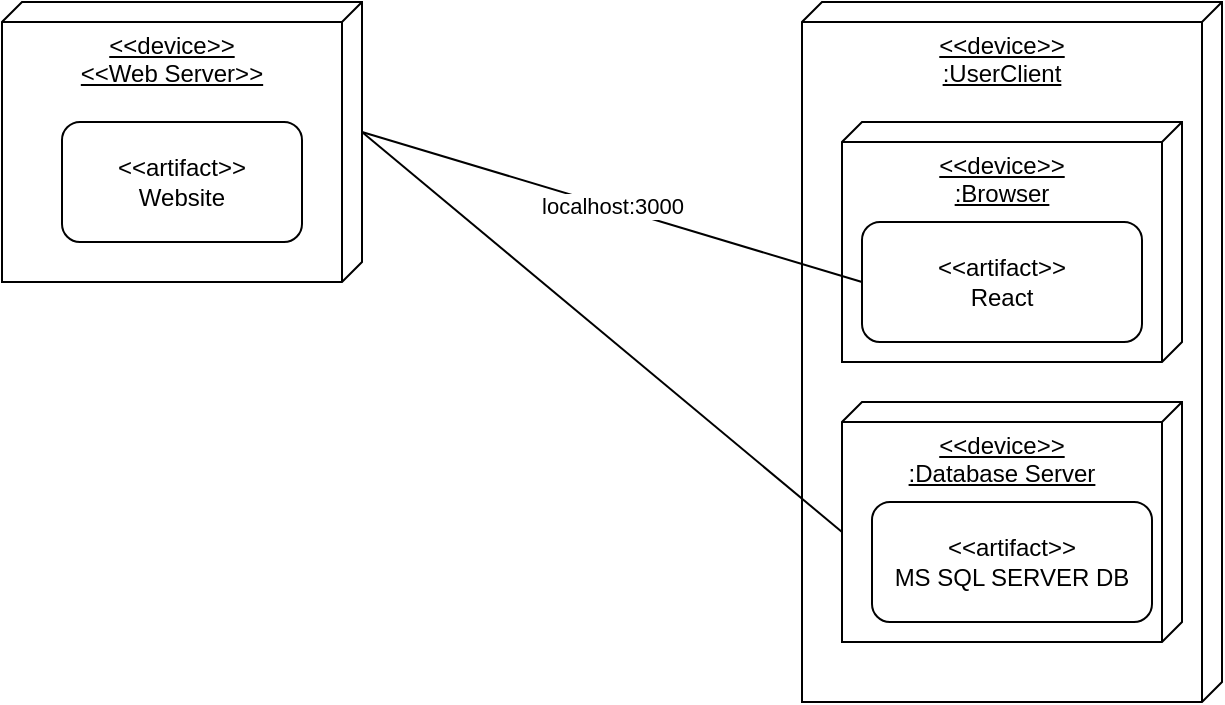 <mxfile version="21.3.7" type="device">
  <diagram name="Страница 1" id="nMRgs3bLhtDG-8_shzr4">
    <mxGraphModel dx="1434" dy="754" grid="1" gridSize="10" guides="1" tooltips="1" connect="1" arrows="1" fold="1" page="1" pageScale="1" pageWidth="827" pageHeight="1169" math="0" shadow="0">
      <root>
        <mxCell id="0" />
        <mxCell id="1" parent="0" />
        <mxCell id="x5-sr8hhguwtfai4uZ6X-26" value="&lt;div align=&quot;center&quot;&gt;&amp;lt;&amp;lt;device&amp;gt;&amp;gt;&lt;/div&gt;&lt;div align=&quot;center&quot;&gt;&amp;lt;&amp;lt;Web Server&amp;gt;&amp;gt;&lt;br&gt;&lt;/div&gt;" style="verticalAlign=top;align=center;spacingTop=8;spacingLeft=2;spacingRight=12;shape=cube;size=10;direction=south;fontStyle=4;html=1;whiteSpace=wrap;" vertex="1" parent="1">
          <mxGeometry x="90" y="150" width="180" height="140" as="geometry" />
        </mxCell>
        <mxCell id="x5-sr8hhguwtfai4uZ6X-27" value="&lt;div align=&quot;center&quot;&gt;&amp;lt;&amp;lt;device&amp;gt;&amp;gt;&lt;/div&gt;&lt;div align=&quot;center&quot;&gt;:UserClient&lt;br&gt;&lt;/div&gt;" style="verticalAlign=top;align=center;spacingTop=8;spacingLeft=2;spacingRight=12;shape=cube;size=10;direction=south;fontStyle=4;html=1;whiteSpace=wrap;" vertex="1" parent="1">
          <mxGeometry x="490" y="150" width="210" height="350" as="geometry" />
        </mxCell>
        <mxCell id="x5-sr8hhguwtfai4uZ6X-30" value="&amp;lt;&amp;lt;artifact&amp;gt;&amp;gt;&lt;br&gt;Website" style="rounded=1;whiteSpace=wrap;html=1;" vertex="1" parent="1">
          <mxGeometry x="120" y="210" width="120" height="60" as="geometry" />
        </mxCell>
        <mxCell id="x5-sr8hhguwtfai4uZ6X-31" value="&lt;div align=&quot;center&quot;&gt;&amp;lt;&amp;lt;device&amp;gt;&amp;gt;&lt;/div&gt;&lt;div align=&quot;center&quot;&gt;:Browser&lt;br&gt;&lt;/div&gt;" style="verticalAlign=top;align=center;spacingTop=8;spacingLeft=2;spacingRight=12;shape=cube;size=10;direction=south;fontStyle=4;html=1;whiteSpace=wrap;" vertex="1" parent="1">
          <mxGeometry x="510" y="210" width="170" height="120" as="geometry" />
        </mxCell>
        <mxCell id="x5-sr8hhguwtfai4uZ6X-32" value="&lt;div&gt;&amp;lt;&amp;lt;artifact&amp;gt;&amp;gt;&lt;/div&gt;&lt;div&gt;React&lt;/div&gt;" style="rounded=1;whiteSpace=wrap;html=1;" vertex="1" parent="1">
          <mxGeometry x="520" y="260" width="140" height="60" as="geometry" />
        </mxCell>
        <mxCell id="x5-sr8hhguwtfai4uZ6X-34" value="&lt;div align=&quot;center&quot;&gt;&amp;lt;&amp;lt;device&amp;gt;&amp;gt;&lt;/div&gt;&lt;div align=&quot;center&quot;&gt;:Database Server&lt;br&gt;&lt;/div&gt;" style="verticalAlign=top;align=center;spacingTop=8;spacingLeft=2;spacingRight=12;shape=cube;size=10;direction=south;fontStyle=4;html=1;whiteSpace=wrap;" vertex="1" parent="1">
          <mxGeometry x="510" y="350" width="170" height="120" as="geometry" />
        </mxCell>
        <mxCell id="x5-sr8hhguwtfai4uZ6X-35" value="&lt;div&gt;&amp;lt;&amp;lt;artifact&amp;gt;&amp;gt;&lt;/div&gt;&lt;div&gt;MS SQL SERVER DB&lt;br&gt;&lt;/div&gt;" style="rounded=1;whiteSpace=wrap;html=1;" vertex="1" parent="1">
          <mxGeometry x="525" y="400" width="140" height="60" as="geometry" />
        </mxCell>
        <mxCell id="x5-sr8hhguwtfai4uZ6X-36" value="" style="endArrow=none;html=1;rounded=0;entryX=0;entryY=0;entryDx=65;entryDy=170;entryPerimeter=0;exitX=0;exitY=0;exitDx=65;exitDy=0;exitPerimeter=0;" edge="1" parent="1" source="x5-sr8hhguwtfai4uZ6X-26" target="x5-sr8hhguwtfai4uZ6X-34">
          <mxGeometry width="50" height="50" relative="1" as="geometry">
            <mxPoint x="240" y="420" as="sourcePoint" />
            <mxPoint x="290" y="370" as="targetPoint" />
          </mxGeometry>
        </mxCell>
        <mxCell id="x5-sr8hhguwtfai4uZ6X-37" value="localhost:3000" style="endArrow=none;html=1;rounded=0;entryX=0;entryY=0.5;entryDx=0;entryDy=0;exitX=0;exitY=0;exitDx=65;exitDy=0;exitPerimeter=0;" edge="1" parent="1" source="x5-sr8hhguwtfai4uZ6X-26" target="x5-sr8hhguwtfai4uZ6X-32">
          <mxGeometry width="50" height="50" relative="1" as="geometry">
            <mxPoint x="280" y="225" as="sourcePoint" />
            <mxPoint x="520" y="425" as="targetPoint" />
          </mxGeometry>
        </mxCell>
      </root>
    </mxGraphModel>
  </diagram>
</mxfile>
